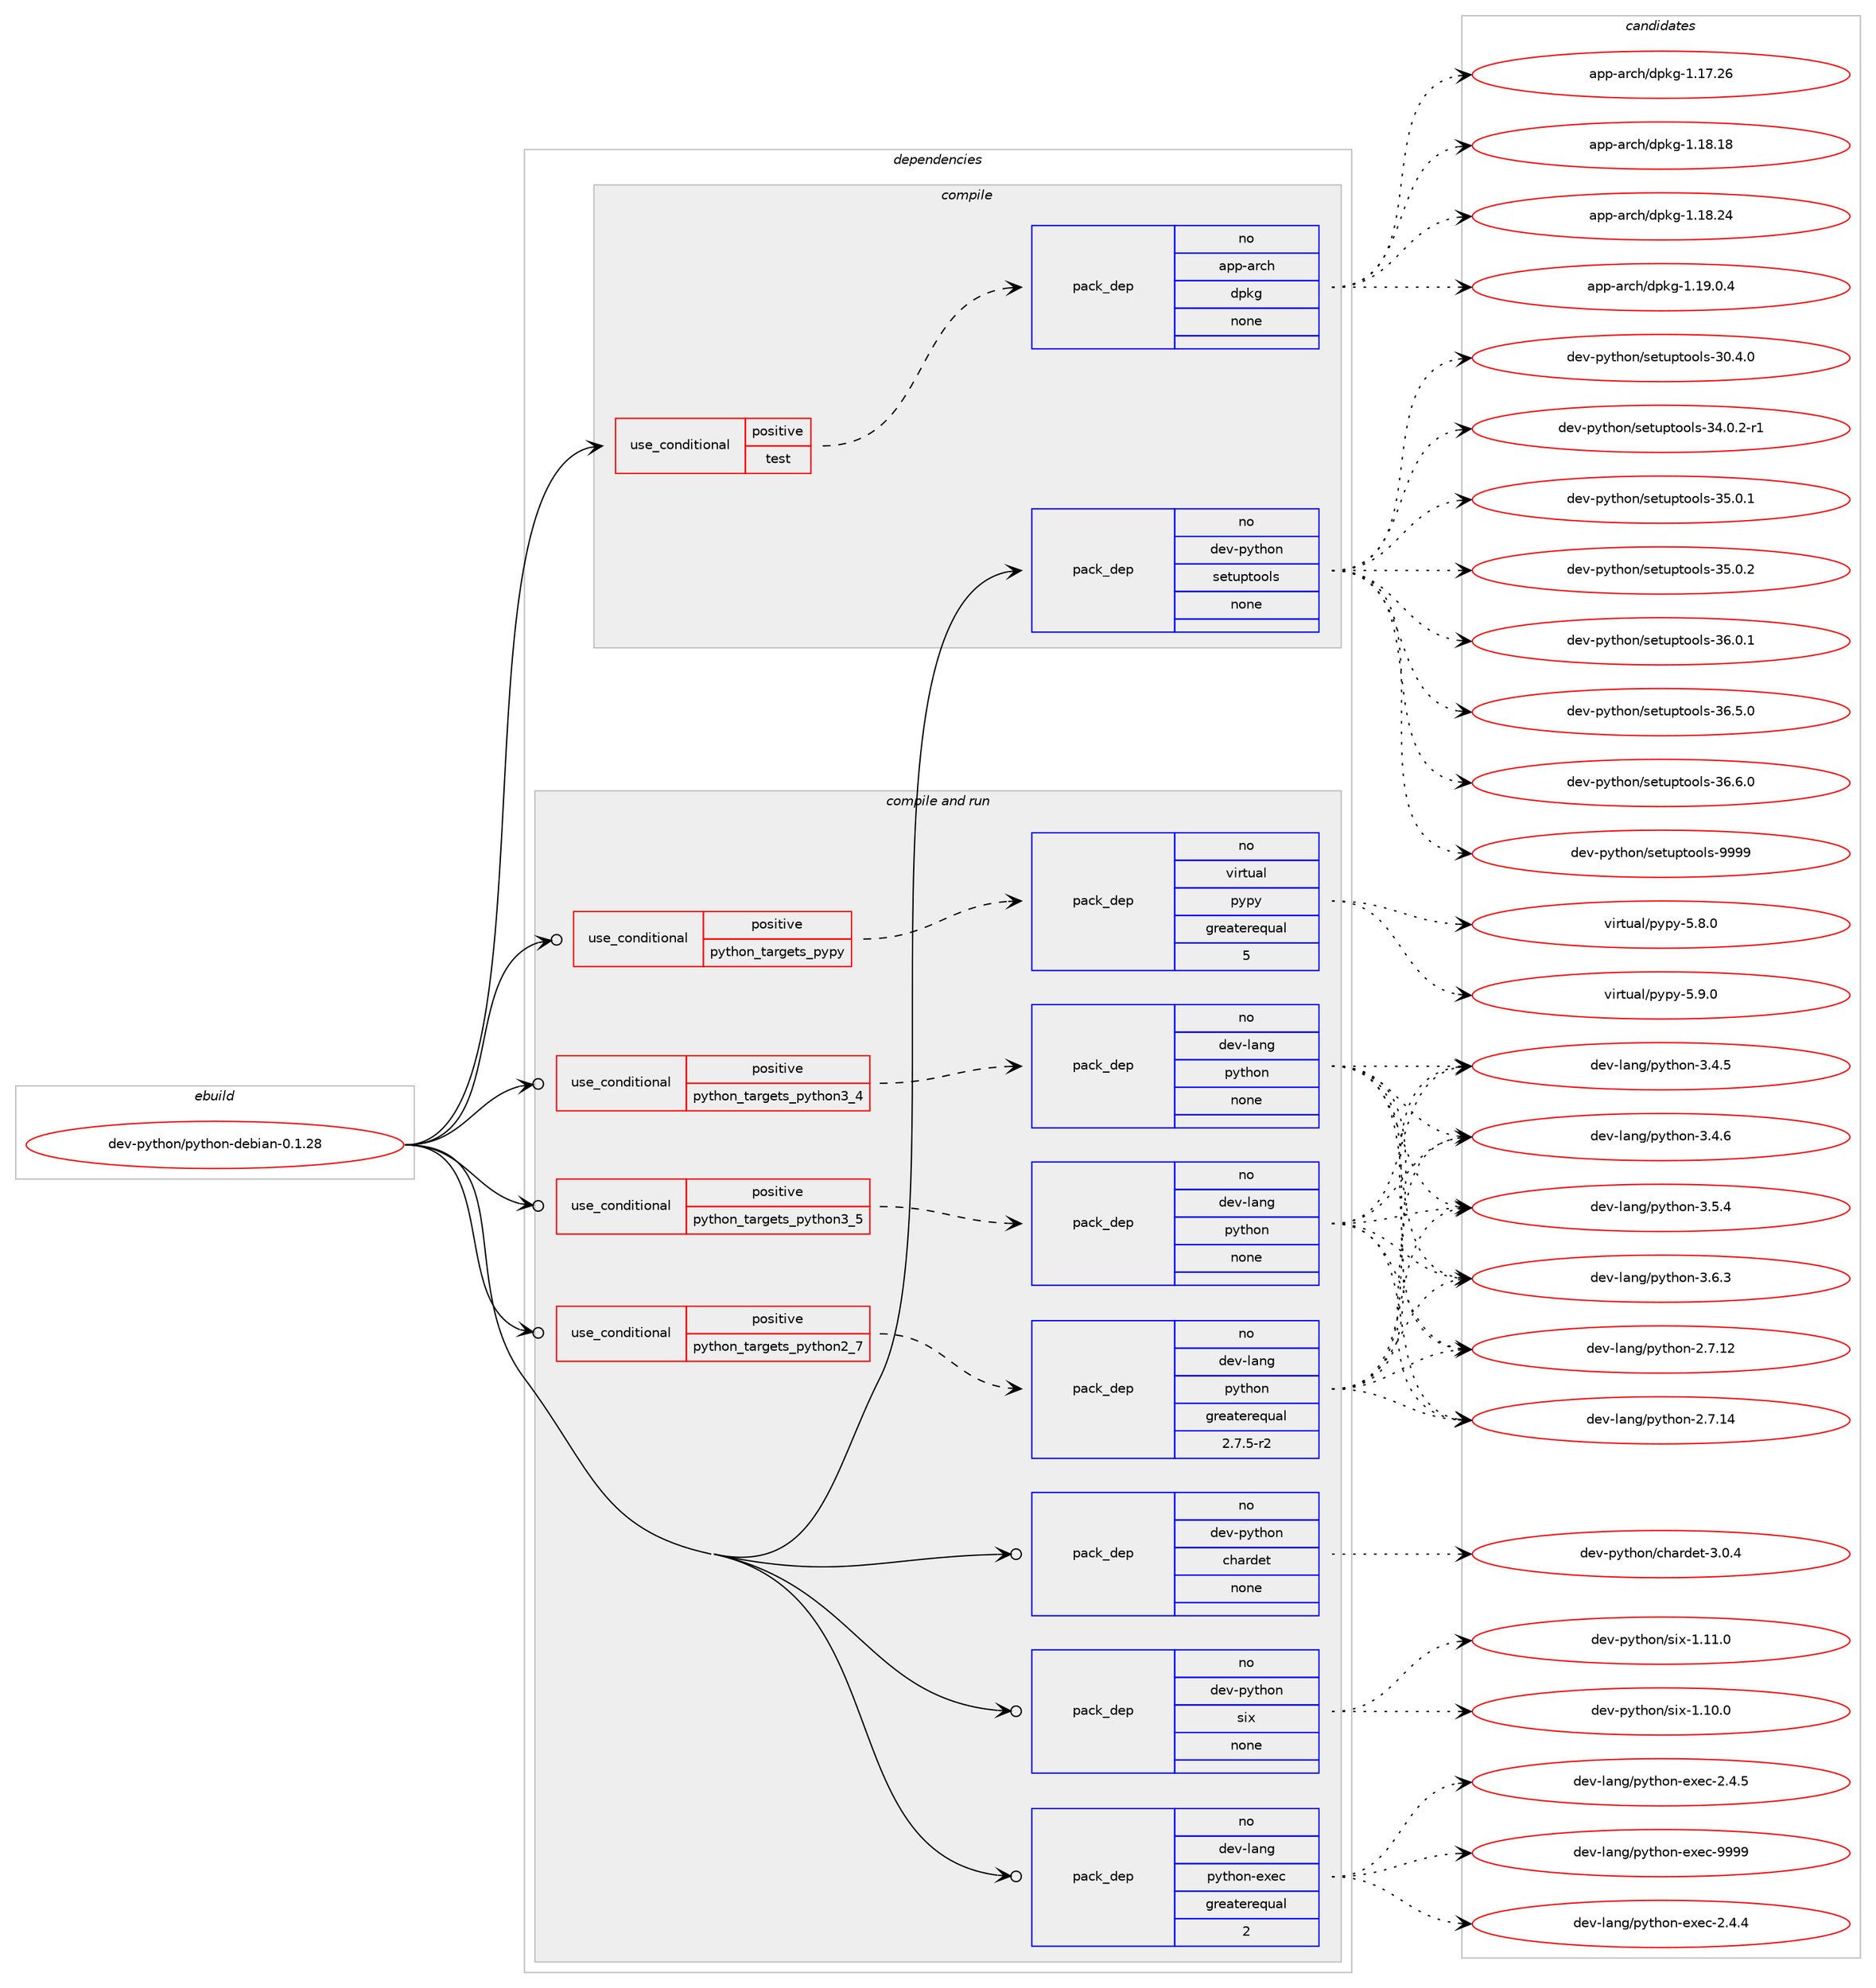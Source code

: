 digraph prolog {

# *************
# Graph options
# *************

newrank=true;
concentrate=true;
compound=true;
graph [rankdir=LR,fontname=Helvetica,fontsize=10,ranksep=1.5];#, ranksep=2.5, nodesep=0.2];
edge  [arrowhead=vee];
node  [fontname=Helvetica,fontsize=10];

# **********
# The ebuild
# **********

subgraph cluster_leftcol {
color=gray;
rank=same;
label=<<i>ebuild</i>>;
id [label="dev-python/python-debian-0.1.28", color=red, width=4, href="../dev-python/python-debian-0.1.28.svg"];
}

# ****************
# The dependencies
# ****************

subgraph cluster_midcol {
color=gray;
label=<<i>dependencies</i>>;
subgraph cluster_compile {
fillcolor="#eeeeee";
style=filled;
label=<<i>compile</i>>;
subgraph cond39915 {
dependency181066 [label=<<TABLE BORDER="0" CELLBORDER="1" CELLSPACING="0" CELLPADDING="4"><TR><TD ROWSPAN="3" CELLPADDING="10">use_conditional</TD></TR><TR><TD>positive</TD></TR><TR><TD>test</TD></TR></TABLE>>, shape=none, color=red];
subgraph pack137203 {
dependency181067 [label=<<TABLE BORDER="0" CELLBORDER="1" CELLSPACING="0" CELLPADDING="4" WIDTH="220"><TR><TD ROWSPAN="6" CELLPADDING="30">pack_dep</TD></TR><TR><TD WIDTH="110">no</TD></TR><TR><TD>app-arch</TD></TR><TR><TD>dpkg</TD></TR><TR><TD>none</TD></TR><TR><TD></TD></TR></TABLE>>, shape=none, color=blue];
}
dependency181066:e -> dependency181067:w [weight=20,style="dashed",arrowhead="vee"];
}
id:e -> dependency181066:w [weight=20,style="solid",arrowhead="vee"];
subgraph pack137204 {
dependency181068 [label=<<TABLE BORDER="0" CELLBORDER="1" CELLSPACING="0" CELLPADDING="4" WIDTH="220"><TR><TD ROWSPAN="6" CELLPADDING="30">pack_dep</TD></TR><TR><TD WIDTH="110">no</TD></TR><TR><TD>dev-python</TD></TR><TR><TD>setuptools</TD></TR><TR><TD>none</TD></TR><TR><TD></TD></TR></TABLE>>, shape=none, color=blue];
}
id:e -> dependency181068:w [weight=20,style="solid",arrowhead="vee"];
}
subgraph cluster_compileandrun {
fillcolor="#eeeeee";
style=filled;
label=<<i>compile and run</i>>;
subgraph cond39916 {
dependency181069 [label=<<TABLE BORDER="0" CELLBORDER="1" CELLSPACING="0" CELLPADDING="4"><TR><TD ROWSPAN="3" CELLPADDING="10">use_conditional</TD></TR><TR><TD>positive</TD></TR><TR><TD>python_targets_pypy</TD></TR></TABLE>>, shape=none, color=red];
subgraph pack137205 {
dependency181070 [label=<<TABLE BORDER="0" CELLBORDER="1" CELLSPACING="0" CELLPADDING="4" WIDTH="220"><TR><TD ROWSPAN="6" CELLPADDING="30">pack_dep</TD></TR><TR><TD WIDTH="110">no</TD></TR><TR><TD>virtual</TD></TR><TR><TD>pypy</TD></TR><TR><TD>greaterequal</TD></TR><TR><TD>5</TD></TR></TABLE>>, shape=none, color=blue];
}
dependency181069:e -> dependency181070:w [weight=20,style="dashed",arrowhead="vee"];
}
id:e -> dependency181069:w [weight=20,style="solid",arrowhead="odotvee"];
subgraph cond39917 {
dependency181071 [label=<<TABLE BORDER="0" CELLBORDER="1" CELLSPACING="0" CELLPADDING="4"><TR><TD ROWSPAN="3" CELLPADDING="10">use_conditional</TD></TR><TR><TD>positive</TD></TR><TR><TD>python_targets_python2_7</TD></TR></TABLE>>, shape=none, color=red];
subgraph pack137206 {
dependency181072 [label=<<TABLE BORDER="0" CELLBORDER="1" CELLSPACING="0" CELLPADDING="4" WIDTH="220"><TR><TD ROWSPAN="6" CELLPADDING="30">pack_dep</TD></TR><TR><TD WIDTH="110">no</TD></TR><TR><TD>dev-lang</TD></TR><TR><TD>python</TD></TR><TR><TD>greaterequal</TD></TR><TR><TD>2.7.5-r2</TD></TR></TABLE>>, shape=none, color=blue];
}
dependency181071:e -> dependency181072:w [weight=20,style="dashed",arrowhead="vee"];
}
id:e -> dependency181071:w [weight=20,style="solid",arrowhead="odotvee"];
subgraph cond39918 {
dependency181073 [label=<<TABLE BORDER="0" CELLBORDER="1" CELLSPACING="0" CELLPADDING="4"><TR><TD ROWSPAN="3" CELLPADDING="10">use_conditional</TD></TR><TR><TD>positive</TD></TR><TR><TD>python_targets_python3_4</TD></TR></TABLE>>, shape=none, color=red];
subgraph pack137207 {
dependency181074 [label=<<TABLE BORDER="0" CELLBORDER="1" CELLSPACING="0" CELLPADDING="4" WIDTH="220"><TR><TD ROWSPAN="6" CELLPADDING="30">pack_dep</TD></TR><TR><TD WIDTH="110">no</TD></TR><TR><TD>dev-lang</TD></TR><TR><TD>python</TD></TR><TR><TD>none</TD></TR><TR><TD></TD></TR></TABLE>>, shape=none, color=blue];
}
dependency181073:e -> dependency181074:w [weight=20,style="dashed",arrowhead="vee"];
}
id:e -> dependency181073:w [weight=20,style="solid",arrowhead="odotvee"];
subgraph cond39919 {
dependency181075 [label=<<TABLE BORDER="0" CELLBORDER="1" CELLSPACING="0" CELLPADDING="4"><TR><TD ROWSPAN="3" CELLPADDING="10">use_conditional</TD></TR><TR><TD>positive</TD></TR><TR><TD>python_targets_python3_5</TD></TR></TABLE>>, shape=none, color=red];
subgraph pack137208 {
dependency181076 [label=<<TABLE BORDER="0" CELLBORDER="1" CELLSPACING="0" CELLPADDING="4" WIDTH="220"><TR><TD ROWSPAN="6" CELLPADDING="30">pack_dep</TD></TR><TR><TD WIDTH="110">no</TD></TR><TR><TD>dev-lang</TD></TR><TR><TD>python</TD></TR><TR><TD>none</TD></TR><TR><TD></TD></TR></TABLE>>, shape=none, color=blue];
}
dependency181075:e -> dependency181076:w [weight=20,style="dashed",arrowhead="vee"];
}
id:e -> dependency181075:w [weight=20,style="solid",arrowhead="odotvee"];
subgraph pack137209 {
dependency181077 [label=<<TABLE BORDER="0" CELLBORDER="1" CELLSPACING="0" CELLPADDING="4" WIDTH="220"><TR><TD ROWSPAN="6" CELLPADDING="30">pack_dep</TD></TR><TR><TD WIDTH="110">no</TD></TR><TR><TD>dev-lang</TD></TR><TR><TD>python-exec</TD></TR><TR><TD>greaterequal</TD></TR><TR><TD>2</TD></TR></TABLE>>, shape=none, color=blue];
}
id:e -> dependency181077:w [weight=20,style="solid",arrowhead="odotvee"];
subgraph pack137210 {
dependency181078 [label=<<TABLE BORDER="0" CELLBORDER="1" CELLSPACING="0" CELLPADDING="4" WIDTH="220"><TR><TD ROWSPAN="6" CELLPADDING="30">pack_dep</TD></TR><TR><TD WIDTH="110">no</TD></TR><TR><TD>dev-python</TD></TR><TR><TD>chardet</TD></TR><TR><TD>none</TD></TR><TR><TD></TD></TR></TABLE>>, shape=none, color=blue];
}
id:e -> dependency181078:w [weight=20,style="solid",arrowhead="odotvee"];
subgraph pack137211 {
dependency181079 [label=<<TABLE BORDER="0" CELLBORDER="1" CELLSPACING="0" CELLPADDING="4" WIDTH="220"><TR><TD ROWSPAN="6" CELLPADDING="30">pack_dep</TD></TR><TR><TD WIDTH="110">no</TD></TR><TR><TD>dev-python</TD></TR><TR><TD>six</TD></TR><TR><TD>none</TD></TR><TR><TD></TD></TR></TABLE>>, shape=none, color=blue];
}
id:e -> dependency181079:w [weight=20,style="solid",arrowhead="odotvee"];
}
subgraph cluster_run {
fillcolor="#eeeeee";
style=filled;
label=<<i>run</i>>;
}
}

# **************
# The candidates
# **************

subgraph cluster_choices {
rank=same;
color=gray;
label=<<i>candidates</i>>;

subgraph choice137203 {
color=black;
nodesep=1;
choice97112112459711499104471001121071034549464955465054 [label="app-arch/dpkg-1.17.26", color=red, width=4,href="../app-arch/dpkg-1.17.26.svg"];
choice97112112459711499104471001121071034549464956464956 [label="app-arch/dpkg-1.18.18", color=red, width=4,href="../app-arch/dpkg-1.18.18.svg"];
choice97112112459711499104471001121071034549464956465052 [label="app-arch/dpkg-1.18.24", color=red, width=4,href="../app-arch/dpkg-1.18.24.svg"];
choice9711211245971149910447100112107103454946495746484652 [label="app-arch/dpkg-1.19.0.4", color=red, width=4,href="../app-arch/dpkg-1.19.0.4.svg"];
dependency181067:e -> choice97112112459711499104471001121071034549464955465054:w [style=dotted,weight="100"];
dependency181067:e -> choice97112112459711499104471001121071034549464956464956:w [style=dotted,weight="100"];
dependency181067:e -> choice97112112459711499104471001121071034549464956465052:w [style=dotted,weight="100"];
dependency181067:e -> choice9711211245971149910447100112107103454946495746484652:w [style=dotted,weight="100"];
}
subgraph choice137204 {
color=black;
nodesep=1;
choice100101118451121211161041111104711510111611711211611111110811545514846524648 [label="dev-python/setuptools-30.4.0", color=red, width=4,href="../dev-python/setuptools-30.4.0.svg"];
choice1001011184511212111610411111047115101116117112116111111108115455152464846504511449 [label="dev-python/setuptools-34.0.2-r1", color=red, width=4,href="../dev-python/setuptools-34.0.2-r1.svg"];
choice100101118451121211161041111104711510111611711211611111110811545515346484649 [label="dev-python/setuptools-35.0.1", color=red, width=4,href="../dev-python/setuptools-35.0.1.svg"];
choice100101118451121211161041111104711510111611711211611111110811545515346484650 [label="dev-python/setuptools-35.0.2", color=red, width=4,href="../dev-python/setuptools-35.0.2.svg"];
choice100101118451121211161041111104711510111611711211611111110811545515446484649 [label="dev-python/setuptools-36.0.1", color=red, width=4,href="../dev-python/setuptools-36.0.1.svg"];
choice100101118451121211161041111104711510111611711211611111110811545515446534648 [label="dev-python/setuptools-36.5.0", color=red, width=4,href="../dev-python/setuptools-36.5.0.svg"];
choice100101118451121211161041111104711510111611711211611111110811545515446544648 [label="dev-python/setuptools-36.6.0", color=red, width=4,href="../dev-python/setuptools-36.6.0.svg"];
choice10010111845112121116104111110471151011161171121161111111081154557575757 [label="dev-python/setuptools-9999", color=red, width=4,href="../dev-python/setuptools-9999.svg"];
dependency181068:e -> choice100101118451121211161041111104711510111611711211611111110811545514846524648:w [style=dotted,weight="100"];
dependency181068:e -> choice1001011184511212111610411111047115101116117112116111111108115455152464846504511449:w [style=dotted,weight="100"];
dependency181068:e -> choice100101118451121211161041111104711510111611711211611111110811545515346484649:w [style=dotted,weight="100"];
dependency181068:e -> choice100101118451121211161041111104711510111611711211611111110811545515346484650:w [style=dotted,weight="100"];
dependency181068:e -> choice100101118451121211161041111104711510111611711211611111110811545515446484649:w [style=dotted,weight="100"];
dependency181068:e -> choice100101118451121211161041111104711510111611711211611111110811545515446534648:w [style=dotted,weight="100"];
dependency181068:e -> choice100101118451121211161041111104711510111611711211611111110811545515446544648:w [style=dotted,weight="100"];
dependency181068:e -> choice10010111845112121116104111110471151011161171121161111111081154557575757:w [style=dotted,weight="100"];
}
subgraph choice137205 {
color=black;
nodesep=1;
choice1181051141161179710847112121112121455346564648 [label="virtual/pypy-5.8.0", color=red, width=4,href="../virtual/pypy-5.8.0.svg"];
choice1181051141161179710847112121112121455346574648 [label="virtual/pypy-5.9.0", color=red, width=4,href="../virtual/pypy-5.9.0.svg"];
dependency181070:e -> choice1181051141161179710847112121112121455346564648:w [style=dotted,weight="100"];
dependency181070:e -> choice1181051141161179710847112121112121455346574648:w [style=dotted,weight="100"];
}
subgraph choice137206 {
color=black;
nodesep=1;
choice10010111845108971101034711212111610411111045504655464950 [label="dev-lang/python-2.7.12", color=red, width=4,href="../dev-lang/python-2.7.12.svg"];
choice10010111845108971101034711212111610411111045504655464952 [label="dev-lang/python-2.7.14", color=red, width=4,href="../dev-lang/python-2.7.14.svg"];
choice100101118451089711010347112121116104111110455146524653 [label="dev-lang/python-3.4.5", color=red, width=4,href="../dev-lang/python-3.4.5.svg"];
choice100101118451089711010347112121116104111110455146524654 [label="dev-lang/python-3.4.6", color=red, width=4,href="../dev-lang/python-3.4.6.svg"];
choice100101118451089711010347112121116104111110455146534652 [label="dev-lang/python-3.5.4", color=red, width=4,href="../dev-lang/python-3.5.4.svg"];
choice100101118451089711010347112121116104111110455146544651 [label="dev-lang/python-3.6.3", color=red, width=4,href="../dev-lang/python-3.6.3.svg"];
dependency181072:e -> choice10010111845108971101034711212111610411111045504655464950:w [style=dotted,weight="100"];
dependency181072:e -> choice10010111845108971101034711212111610411111045504655464952:w [style=dotted,weight="100"];
dependency181072:e -> choice100101118451089711010347112121116104111110455146524653:w [style=dotted,weight="100"];
dependency181072:e -> choice100101118451089711010347112121116104111110455146524654:w [style=dotted,weight="100"];
dependency181072:e -> choice100101118451089711010347112121116104111110455146534652:w [style=dotted,weight="100"];
dependency181072:e -> choice100101118451089711010347112121116104111110455146544651:w [style=dotted,weight="100"];
}
subgraph choice137207 {
color=black;
nodesep=1;
choice10010111845108971101034711212111610411111045504655464950 [label="dev-lang/python-2.7.12", color=red, width=4,href="../dev-lang/python-2.7.12.svg"];
choice10010111845108971101034711212111610411111045504655464952 [label="dev-lang/python-2.7.14", color=red, width=4,href="../dev-lang/python-2.7.14.svg"];
choice100101118451089711010347112121116104111110455146524653 [label="dev-lang/python-3.4.5", color=red, width=4,href="../dev-lang/python-3.4.5.svg"];
choice100101118451089711010347112121116104111110455146524654 [label="dev-lang/python-3.4.6", color=red, width=4,href="../dev-lang/python-3.4.6.svg"];
choice100101118451089711010347112121116104111110455146534652 [label="dev-lang/python-3.5.4", color=red, width=4,href="../dev-lang/python-3.5.4.svg"];
choice100101118451089711010347112121116104111110455146544651 [label="dev-lang/python-3.6.3", color=red, width=4,href="../dev-lang/python-3.6.3.svg"];
dependency181074:e -> choice10010111845108971101034711212111610411111045504655464950:w [style=dotted,weight="100"];
dependency181074:e -> choice10010111845108971101034711212111610411111045504655464952:w [style=dotted,weight="100"];
dependency181074:e -> choice100101118451089711010347112121116104111110455146524653:w [style=dotted,weight="100"];
dependency181074:e -> choice100101118451089711010347112121116104111110455146524654:w [style=dotted,weight="100"];
dependency181074:e -> choice100101118451089711010347112121116104111110455146534652:w [style=dotted,weight="100"];
dependency181074:e -> choice100101118451089711010347112121116104111110455146544651:w [style=dotted,weight="100"];
}
subgraph choice137208 {
color=black;
nodesep=1;
choice10010111845108971101034711212111610411111045504655464950 [label="dev-lang/python-2.7.12", color=red, width=4,href="../dev-lang/python-2.7.12.svg"];
choice10010111845108971101034711212111610411111045504655464952 [label="dev-lang/python-2.7.14", color=red, width=4,href="../dev-lang/python-2.7.14.svg"];
choice100101118451089711010347112121116104111110455146524653 [label="dev-lang/python-3.4.5", color=red, width=4,href="../dev-lang/python-3.4.5.svg"];
choice100101118451089711010347112121116104111110455146524654 [label="dev-lang/python-3.4.6", color=red, width=4,href="../dev-lang/python-3.4.6.svg"];
choice100101118451089711010347112121116104111110455146534652 [label="dev-lang/python-3.5.4", color=red, width=4,href="../dev-lang/python-3.5.4.svg"];
choice100101118451089711010347112121116104111110455146544651 [label="dev-lang/python-3.6.3", color=red, width=4,href="../dev-lang/python-3.6.3.svg"];
dependency181076:e -> choice10010111845108971101034711212111610411111045504655464950:w [style=dotted,weight="100"];
dependency181076:e -> choice10010111845108971101034711212111610411111045504655464952:w [style=dotted,weight="100"];
dependency181076:e -> choice100101118451089711010347112121116104111110455146524653:w [style=dotted,weight="100"];
dependency181076:e -> choice100101118451089711010347112121116104111110455146524654:w [style=dotted,weight="100"];
dependency181076:e -> choice100101118451089711010347112121116104111110455146534652:w [style=dotted,weight="100"];
dependency181076:e -> choice100101118451089711010347112121116104111110455146544651:w [style=dotted,weight="100"];
}
subgraph choice137209 {
color=black;
nodesep=1;
choice1001011184510897110103471121211161041111104510112010199455046524652 [label="dev-lang/python-exec-2.4.4", color=red, width=4,href="../dev-lang/python-exec-2.4.4.svg"];
choice1001011184510897110103471121211161041111104510112010199455046524653 [label="dev-lang/python-exec-2.4.5", color=red, width=4,href="../dev-lang/python-exec-2.4.5.svg"];
choice10010111845108971101034711212111610411111045101120101994557575757 [label="dev-lang/python-exec-9999", color=red, width=4,href="../dev-lang/python-exec-9999.svg"];
dependency181077:e -> choice1001011184510897110103471121211161041111104510112010199455046524652:w [style=dotted,weight="100"];
dependency181077:e -> choice1001011184510897110103471121211161041111104510112010199455046524653:w [style=dotted,weight="100"];
dependency181077:e -> choice10010111845108971101034711212111610411111045101120101994557575757:w [style=dotted,weight="100"];
}
subgraph choice137210 {
color=black;
nodesep=1;
choice10010111845112121116104111110479910497114100101116455146484652 [label="dev-python/chardet-3.0.4", color=red, width=4,href="../dev-python/chardet-3.0.4.svg"];
dependency181078:e -> choice10010111845112121116104111110479910497114100101116455146484652:w [style=dotted,weight="100"];
}
subgraph choice137211 {
color=black;
nodesep=1;
choice100101118451121211161041111104711510512045494649484648 [label="dev-python/six-1.10.0", color=red, width=4,href="../dev-python/six-1.10.0.svg"];
choice100101118451121211161041111104711510512045494649494648 [label="dev-python/six-1.11.0", color=red, width=4,href="../dev-python/six-1.11.0.svg"];
dependency181079:e -> choice100101118451121211161041111104711510512045494649484648:w [style=dotted,weight="100"];
dependency181079:e -> choice100101118451121211161041111104711510512045494649494648:w [style=dotted,weight="100"];
}
}

}
